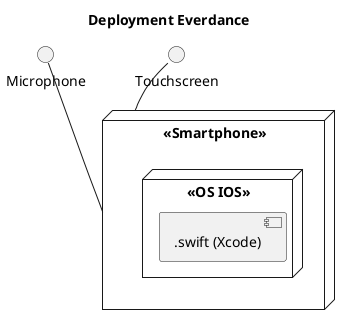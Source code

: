@startuml

title Deployment Everdance
node "<<Smartphone>>" as dk {
node "<<OS IOS>>" {
component [.swift (Xcode)]
}
}
interface Microphone
interface Touchscreen
Microphone -- dk
Touchscreen -- dk

@enduml
